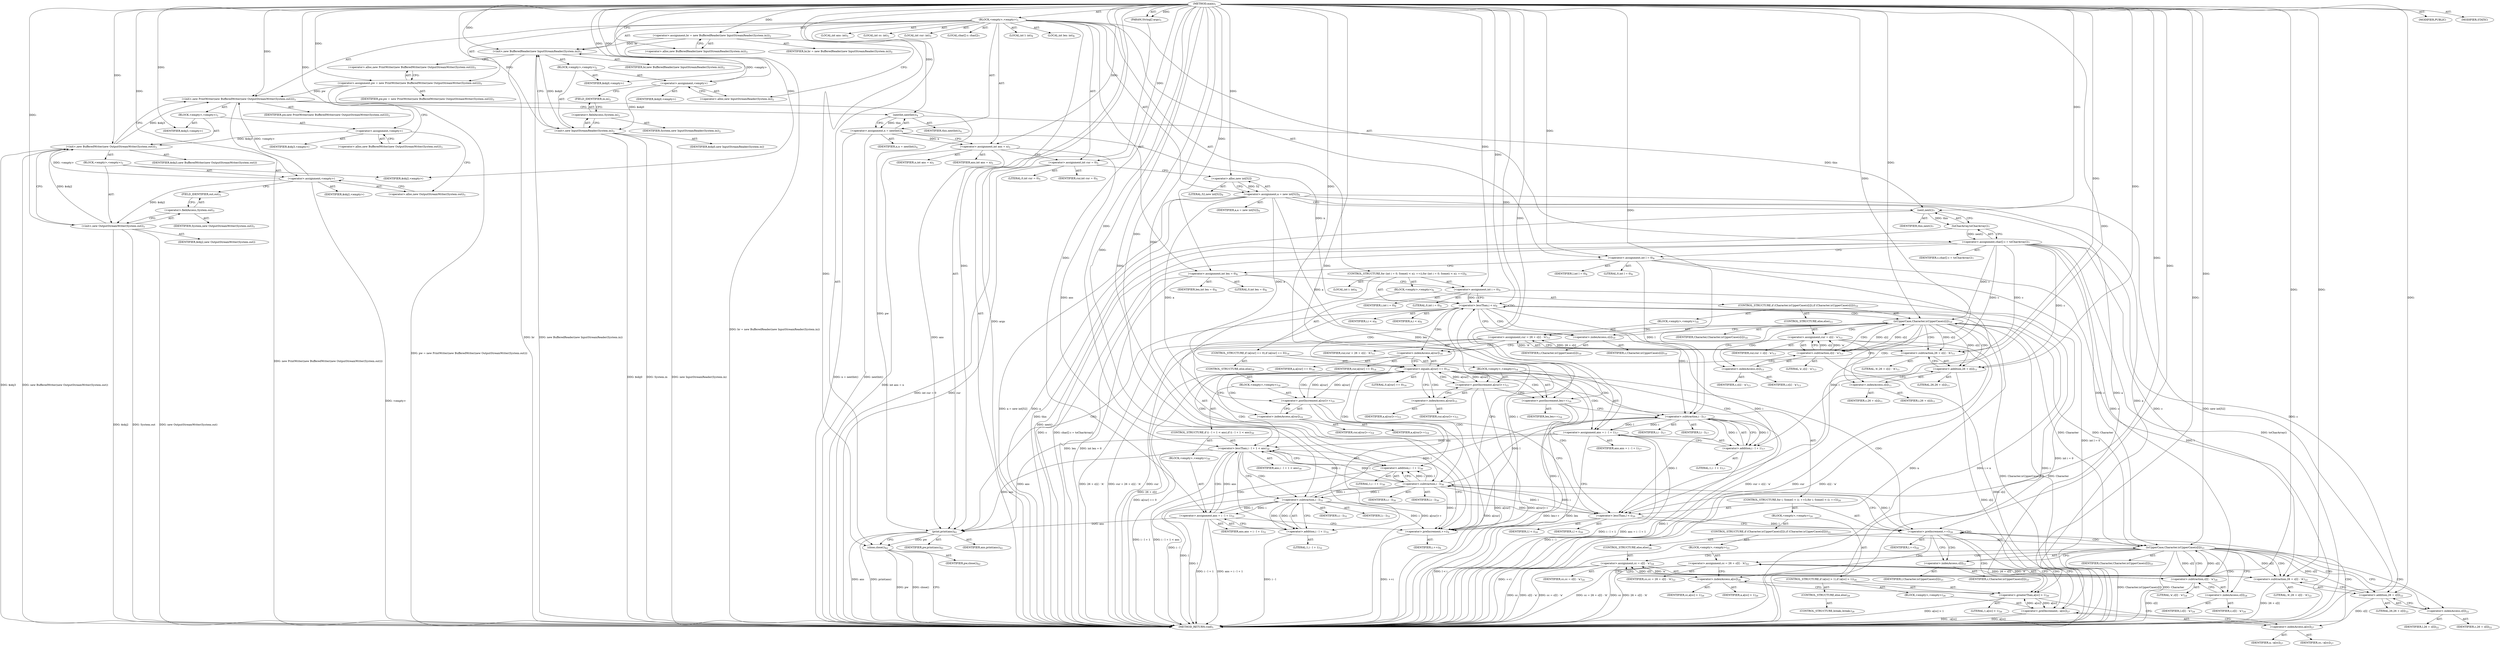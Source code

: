 digraph "main" {  
"17" [label = <(METHOD,main)<SUB>1</SUB>> ]
"18" [label = <(PARAM,String[] args)<SUB>1</SUB>> ]
"19" [label = <(BLOCK,&lt;empty&gt;,&lt;empty&gt;)<SUB>1</SUB>> ]
"20" [label = <(&lt;operator&gt;.assignment,br = new BufferedReader(new InputStreamReader(System.in)))<SUB>2</SUB>> ]
"21" [label = <(IDENTIFIER,br,br = new BufferedReader(new InputStreamReader(System.in)))<SUB>2</SUB>> ]
"22" [label = <(&lt;operator&gt;.alloc,new BufferedReader(new InputStreamReader(System.in)))<SUB>2</SUB>> ]
"23" [label = <(&lt;init&gt;,new BufferedReader(new InputStreamReader(System.in)))<SUB>2</SUB>> ]
"24" [label = <(IDENTIFIER,br,new BufferedReader(new InputStreamReader(System.in)))<SUB>2</SUB>> ]
"25" [label = <(BLOCK,&lt;empty&gt;,&lt;empty&gt;)<SUB>2</SUB>> ]
"26" [label = <(&lt;operator&gt;.assignment,&lt;empty&gt;)> ]
"27" [label = <(IDENTIFIER,$obj0,&lt;empty&gt;)> ]
"28" [label = <(&lt;operator&gt;.alloc,new InputStreamReader(System.in))<SUB>2</SUB>> ]
"29" [label = <(&lt;init&gt;,new InputStreamReader(System.in))<SUB>2</SUB>> ]
"30" [label = <(IDENTIFIER,$obj0,new InputStreamReader(System.in))> ]
"31" [label = <(&lt;operator&gt;.fieldAccess,System.in)<SUB>2</SUB>> ]
"32" [label = <(IDENTIFIER,System,new InputStreamReader(System.in))<SUB>2</SUB>> ]
"33" [label = <(FIELD_IDENTIFIER,in,in)<SUB>2</SUB>> ]
"34" [label = <(IDENTIFIER,$obj0,&lt;empty&gt;)> ]
"35" [label = <(&lt;operator&gt;.assignment,pw = new PrintWriter(new BufferedWriter(new OutputStreamWriter(System.out))))<SUB>3</SUB>> ]
"36" [label = <(IDENTIFIER,pw,pw = new PrintWriter(new BufferedWriter(new OutputStreamWriter(System.out))))<SUB>3</SUB>> ]
"37" [label = <(&lt;operator&gt;.alloc,new PrintWriter(new BufferedWriter(new OutputStreamWriter(System.out))))<SUB>3</SUB>> ]
"38" [label = <(&lt;init&gt;,new PrintWriter(new BufferedWriter(new OutputStreamWriter(System.out))))<SUB>3</SUB>> ]
"39" [label = <(IDENTIFIER,pw,new PrintWriter(new BufferedWriter(new OutputStreamWriter(System.out))))<SUB>3</SUB>> ]
"40" [label = <(BLOCK,&lt;empty&gt;,&lt;empty&gt;)<SUB>3</SUB>> ]
"41" [label = <(&lt;operator&gt;.assignment,&lt;empty&gt;)> ]
"42" [label = <(IDENTIFIER,$obj3,&lt;empty&gt;)> ]
"43" [label = <(&lt;operator&gt;.alloc,new BufferedWriter(new OutputStreamWriter(System.out)))<SUB>3</SUB>> ]
"44" [label = <(&lt;init&gt;,new BufferedWriter(new OutputStreamWriter(System.out)))<SUB>3</SUB>> ]
"45" [label = <(IDENTIFIER,$obj3,new BufferedWriter(new OutputStreamWriter(System.out)))> ]
"46" [label = <(BLOCK,&lt;empty&gt;,&lt;empty&gt;)<SUB>3</SUB>> ]
"47" [label = <(&lt;operator&gt;.assignment,&lt;empty&gt;)> ]
"48" [label = <(IDENTIFIER,$obj2,&lt;empty&gt;)> ]
"49" [label = <(&lt;operator&gt;.alloc,new OutputStreamWriter(System.out))<SUB>3</SUB>> ]
"50" [label = <(&lt;init&gt;,new OutputStreamWriter(System.out))<SUB>3</SUB>> ]
"51" [label = <(IDENTIFIER,$obj2,new OutputStreamWriter(System.out))> ]
"52" [label = <(&lt;operator&gt;.fieldAccess,System.out)<SUB>3</SUB>> ]
"53" [label = <(IDENTIFIER,System,new OutputStreamWriter(System.out))<SUB>3</SUB>> ]
"54" [label = <(FIELD_IDENTIFIER,out,out)<SUB>3</SUB>> ]
"55" [label = <(IDENTIFIER,$obj2,&lt;empty&gt;)> ]
"56" [label = <(IDENTIFIER,$obj3,&lt;empty&gt;)> ]
"57" [label = <(&lt;operator&gt;.assignment,n = nextInt())<SUB>4</SUB>> ]
"58" [label = <(IDENTIFIER,n,n = nextInt())<SUB>4</SUB>> ]
"59" [label = <(nextInt,nextInt())<SUB>4</SUB>> ]
"60" [label = <(IDENTIFIER,this,nextInt())<SUB>4</SUB>> ]
"61" [label = <(LOCAL,int ans: int)<SUB>5</SUB>> ]
"62" [label = <(LOCAL,int cc: int)<SUB>5</SUB>> ]
"63" [label = <(LOCAL,int cur: int)<SUB>5</SUB>> ]
"64" [label = <(&lt;operator&gt;.assignment,int ans = n)<SUB>5</SUB>> ]
"65" [label = <(IDENTIFIER,ans,int ans = n)<SUB>5</SUB>> ]
"66" [label = <(IDENTIFIER,n,int ans = n)<SUB>5</SUB>> ]
"67" [label = <(&lt;operator&gt;.assignment,int cur = 0)<SUB>5</SUB>> ]
"68" [label = <(IDENTIFIER,cur,int cur = 0)<SUB>5</SUB>> ]
"69" [label = <(LITERAL,0,int cur = 0)<SUB>5</SUB>> ]
"70" [label = <(&lt;operator&gt;.assignment,a = new int[52])<SUB>6</SUB>> ]
"71" [label = <(IDENTIFIER,a,a = new int[52])<SUB>6</SUB>> ]
"72" [label = <(&lt;operator&gt;.alloc,new int[52])> ]
"73" [label = <(LITERAL,52,new int[52])<SUB>6</SUB>> ]
"74" [label = <(LOCAL,char[] c: char[])<SUB>7</SUB>> ]
"75" [label = <(&lt;operator&gt;.assignment,char[] c = toCharArray())<SUB>7</SUB>> ]
"76" [label = <(IDENTIFIER,c,char[] c = toCharArray())<SUB>7</SUB>> ]
"77" [label = <(toCharArray,toCharArray())<SUB>7</SUB>> ]
"78" [label = <(next,next())<SUB>7</SUB>> ]
"79" [label = <(IDENTIFIER,this,next())<SUB>7</SUB>> ]
"80" [label = <(LOCAL,int l: int)<SUB>8</SUB>> ]
"81" [label = <(LOCAL,int len: int)<SUB>8</SUB>> ]
"82" [label = <(&lt;operator&gt;.assignment,int l = 0)<SUB>8</SUB>> ]
"83" [label = <(IDENTIFIER,l,int l = 0)<SUB>8</SUB>> ]
"84" [label = <(LITERAL,0,int l = 0)<SUB>8</SUB>> ]
"85" [label = <(&lt;operator&gt;.assignment,int len = 0)<SUB>8</SUB>> ]
"86" [label = <(IDENTIFIER,len,int len = 0)<SUB>8</SUB>> ]
"87" [label = <(LITERAL,0,int len = 0)<SUB>8</SUB>> ]
"88" [label = <(CONTROL_STRUCTURE,for (int i = 0; Some(i &lt; n); ++i),for (int i = 0; Some(i &lt; n); ++i))<SUB>9</SUB>> ]
"89" [label = <(LOCAL,int i: int)<SUB>9</SUB>> ]
"90" [label = <(&lt;operator&gt;.assignment,int i = 0)<SUB>9</SUB>> ]
"91" [label = <(IDENTIFIER,i,int i = 0)<SUB>9</SUB>> ]
"92" [label = <(LITERAL,0,int i = 0)<SUB>9</SUB>> ]
"93" [label = <(&lt;operator&gt;.lessThan,i &lt; n)<SUB>9</SUB>> ]
"94" [label = <(IDENTIFIER,i,i &lt; n)<SUB>9</SUB>> ]
"95" [label = <(IDENTIFIER,n,i &lt; n)<SUB>9</SUB>> ]
"96" [label = <(&lt;operator&gt;.preIncrement,++i)<SUB>9</SUB>> ]
"97" [label = <(IDENTIFIER,i,++i)<SUB>9</SUB>> ]
"98" [label = <(BLOCK,&lt;empty&gt;,&lt;empty&gt;)<SUB>9</SUB>> ]
"99" [label = <(CONTROL_STRUCTURE,if (Character.isUpperCase(c[i])),if (Character.isUpperCase(c[i])))<SUB>10</SUB>> ]
"100" [label = <(isUpperCase,Character.isUpperCase(c[i]))<SUB>10</SUB>> ]
"101" [label = <(IDENTIFIER,Character,Character.isUpperCase(c[i]))<SUB>10</SUB>> ]
"102" [label = <(&lt;operator&gt;.indexAccess,c[i])<SUB>10</SUB>> ]
"103" [label = <(IDENTIFIER,c,Character.isUpperCase(c[i]))<SUB>10</SUB>> ]
"104" [label = <(IDENTIFIER,i,Character.isUpperCase(c[i]))<SUB>10</SUB>> ]
"105" [label = <(BLOCK,&lt;empty&gt;,&lt;empty&gt;)<SUB>10</SUB>> ]
"106" [label = <(&lt;operator&gt;.assignment,cur = 26 + c[i] - 'A')<SUB>11</SUB>> ]
"107" [label = <(IDENTIFIER,cur,cur = 26 + c[i] - 'A')<SUB>11</SUB>> ]
"108" [label = <(&lt;operator&gt;.subtraction,26 + c[i] - 'A')<SUB>11</SUB>> ]
"109" [label = <(&lt;operator&gt;.addition,26 + c[i])<SUB>11</SUB>> ]
"110" [label = <(LITERAL,26,26 + c[i])<SUB>11</SUB>> ]
"111" [label = <(&lt;operator&gt;.indexAccess,c[i])<SUB>11</SUB>> ]
"112" [label = <(IDENTIFIER,c,26 + c[i])<SUB>11</SUB>> ]
"113" [label = <(IDENTIFIER,i,26 + c[i])<SUB>11</SUB>> ]
"114" [label = <(LITERAL,'A',26 + c[i] - 'A')<SUB>11</SUB>> ]
"115" [label = <(CONTROL_STRUCTURE,else,else)<SUB>13</SUB>> ]
"116" [label = <(&lt;operator&gt;.assignment,cur = c[i] - 'a')<SUB>13</SUB>> ]
"117" [label = <(IDENTIFIER,cur,cur = c[i] - 'a')<SUB>13</SUB>> ]
"118" [label = <(&lt;operator&gt;.subtraction,c[i] - 'a')<SUB>13</SUB>> ]
"119" [label = <(&lt;operator&gt;.indexAccess,c[i])<SUB>13</SUB>> ]
"120" [label = <(IDENTIFIER,c,c[i] - 'a')<SUB>13</SUB>> ]
"121" [label = <(IDENTIFIER,i,c[i] - 'a')<SUB>13</SUB>> ]
"122" [label = <(LITERAL,'a',c[i] - 'a')<SUB>13</SUB>> ]
"123" [label = <(CONTROL_STRUCTURE,if (a[cur] == 0),if (a[cur] == 0))<SUB>14</SUB>> ]
"124" [label = <(&lt;operator&gt;.equals,a[cur] == 0)<SUB>14</SUB>> ]
"125" [label = <(&lt;operator&gt;.indexAccess,a[cur])<SUB>14</SUB>> ]
"126" [label = <(IDENTIFIER,a,a[cur] == 0)<SUB>14</SUB>> ]
"127" [label = <(IDENTIFIER,cur,a[cur] == 0)<SUB>14</SUB>> ]
"128" [label = <(LITERAL,0,a[cur] == 0)<SUB>14</SUB>> ]
"129" [label = <(BLOCK,&lt;empty&gt;,&lt;empty&gt;)<SUB>14</SUB>> ]
"130" [label = <(&lt;operator&gt;.postIncrement,a[cur]++)<SUB>15</SUB>> ]
"131" [label = <(&lt;operator&gt;.indexAccess,a[cur])<SUB>15</SUB>> ]
"132" [label = <(IDENTIFIER,a,a[cur]++)<SUB>15</SUB>> ]
"133" [label = <(IDENTIFIER,cur,a[cur]++)<SUB>15</SUB>> ]
"134" [label = <(&lt;operator&gt;.postIncrement,len++)<SUB>16</SUB>> ]
"135" [label = <(IDENTIFIER,len,len++)<SUB>16</SUB>> ]
"136" [label = <(&lt;operator&gt;.assignment,ans = i - l + 1)<SUB>17</SUB>> ]
"137" [label = <(IDENTIFIER,ans,ans = i - l + 1)<SUB>17</SUB>> ]
"138" [label = <(&lt;operator&gt;.addition,i - l + 1)<SUB>17</SUB>> ]
"139" [label = <(&lt;operator&gt;.subtraction,i - l)<SUB>17</SUB>> ]
"140" [label = <(IDENTIFIER,i,i - l)<SUB>17</SUB>> ]
"141" [label = <(IDENTIFIER,l,i - l)<SUB>17</SUB>> ]
"142" [label = <(LITERAL,1,i - l + 1)<SUB>17</SUB>> ]
"143" [label = <(CONTROL_STRUCTURE,else,else)<SUB>18</SUB>> ]
"144" [label = <(BLOCK,&lt;empty&gt;,&lt;empty&gt;)<SUB>18</SUB>> ]
"145" [label = <(&lt;operator&gt;.postIncrement,a[cur]++)<SUB>19</SUB>> ]
"146" [label = <(&lt;operator&gt;.indexAccess,a[cur])<SUB>19</SUB>> ]
"147" [label = <(IDENTIFIER,a,a[cur]++)<SUB>19</SUB>> ]
"148" [label = <(IDENTIFIER,cur,a[cur]++)<SUB>19</SUB>> ]
"149" [label = <(CONTROL_STRUCTURE,for (; Some(l &lt; i); ++l),for (; Some(l &lt; i); ++l))<SUB>20</SUB>> ]
"150" [label = <(&lt;operator&gt;.lessThan,l &lt; i)<SUB>20</SUB>> ]
"151" [label = <(IDENTIFIER,l,l &lt; i)<SUB>20</SUB>> ]
"152" [label = <(IDENTIFIER,i,l &lt; i)<SUB>20</SUB>> ]
"153" [label = <(&lt;operator&gt;.preIncrement,++l)<SUB>20</SUB>> ]
"154" [label = <(IDENTIFIER,l,++l)<SUB>20</SUB>> ]
"155" [label = <(BLOCK,&lt;empty&gt;,&lt;empty&gt;)<SUB>20</SUB>> ]
"156" [label = <(CONTROL_STRUCTURE,if (Character.isUpperCase(c[l])),if (Character.isUpperCase(c[l])))<SUB>21</SUB>> ]
"157" [label = <(isUpperCase,Character.isUpperCase(c[l]))<SUB>21</SUB>> ]
"158" [label = <(IDENTIFIER,Character,Character.isUpperCase(c[l]))<SUB>21</SUB>> ]
"159" [label = <(&lt;operator&gt;.indexAccess,c[l])<SUB>21</SUB>> ]
"160" [label = <(IDENTIFIER,c,Character.isUpperCase(c[l]))<SUB>21</SUB>> ]
"161" [label = <(IDENTIFIER,l,Character.isUpperCase(c[l]))<SUB>21</SUB>> ]
"162" [label = <(BLOCK,&lt;empty&gt;,&lt;empty&gt;)<SUB>21</SUB>> ]
"163" [label = <(&lt;operator&gt;.assignment,cc = 26 + c[l] - 'A')<SUB>22</SUB>> ]
"164" [label = <(IDENTIFIER,cc,cc = 26 + c[l] - 'A')<SUB>22</SUB>> ]
"165" [label = <(&lt;operator&gt;.subtraction,26 + c[l] - 'A')<SUB>22</SUB>> ]
"166" [label = <(&lt;operator&gt;.addition,26 + c[l])<SUB>22</SUB>> ]
"167" [label = <(LITERAL,26,26 + c[l])<SUB>22</SUB>> ]
"168" [label = <(&lt;operator&gt;.indexAccess,c[l])<SUB>22</SUB>> ]
"169" [label = <(IDENTIFIER,c,26 + c[l])<SUB>22</SUB>> ]
"170" [label = <(IDENTIFIER,l,26 + c[l])<SUB>22</SUB>> ]
"171" [label = <(LITERAL,'A',26 + c[l] - 'A')<SUB>22</SUB>> ]
"172" [label = <(CONTROL_STRUCTURE,else,else)<SUB>24</SUB>> ]
"173" [label = <(&lt;operator&gt;.assignment,cc = c[l] - 'a')<SUB>24</SUB>> ]
"174" [label = <(IDENTIFIER,cc,cc = c[l] - 'a')<SUB>24</SUB>> ]
"175" [label = <(&lt;operator&gt;.subtraction,c[l] - 'a')<SUB>24</SUB>> ]
"176" [label = <(&lt;operator&gt;.indexAccess,c[l])<SUB>24</SUB>> ]
"177" [label = <(IDENTIFIER,c,c[l] - 'a')<SUB>24</SUB>> ]
"178" [label = <(IDENTIFIER,l,c[l] - 'a')<SUB>24</SUB>> ]
"179" [label = <(LITERAL,'a',c[l] - 'a')<SUB>24</SUB>> ]
"180" [label = <(CONTROL_STRUCTURE,if (a[cc] &gt; 1),if (a[cc] &gt; 1))<SUB>26</SUB>> ]
"181" [label = <(&lt;operator&gt;.greaterThan,a[cc] &gt; 1)<SUB>26</SUB>> ]
"182" [label = <(&lt;operator&gt;.indexAccess,a[cc])<SUB>26</SUB>> ]
"183" [label = <(IDENTIFIER,a,a[cc] &gt; 1)<SUB>26</SUB>> ]
"184" [label = <(IDENTIFIER,cc,a[cc] &gt; 1)<SUB>26</SUB>> ]
"185" [label = <(LITERAL,1,a[cc] &gt; 1)<SUB>26</SUB>> ]
"186" [label = <(BLOCK,&lt;empty&gt;,&lt;empty&gt;)<SUB>26</SUB>> ]
"187" [label = <(&lt;operator&gt;.preDecrement,--a[cc])<SUB>27</SUB>> ]
"188" [label = <(&lt;operator&gt;.indexAccess,a[cc])<SUB>27</SUB>> ]
"189" [label = <(IDENTIFIER,a,--a[cc])<SUB>27</SUB>> ]
"190" [label = <(IDENTIFIER,cc,--a[cc])<SUB>27</SUB>> ]
"191" [label = <(CONTROL_STRUCTURE,else,else)<SUB>28</SUB>> ]
"192" [label = <(CONTROL_STRUCTURE,break;,break;)<SUB>28</SUB>> ]
"193" [label = <(CONTROL_STRUCTURE,if (i - l + 1 &lt; ans),if (i - l + 1 &lt; ans))<SUB>30</SUB>> ]
"194" [label = <(&lt;operator&gt;.lessThan,i - l + 1 &lt; ans)<SUB>30</SUB>> ]
"195" [label = <(&lt;operator&gt;.addition,i - l + 1)<SUB>30</SUB>> ]
"196" [label = <(&lt;operator&gt;.subtraction,i - l)<SUB>30</SUB>> ]
"197" [label = <(IDENTIFIER,i,i - l)<SUB>30</SUB>> ]
"198" [label = <(IDENTIFIER,l,i - l)<SUB>30</SUB>> ]
"199" [label = <(LITERAL,1,i - l + 1)<SUB>30</SUB>> ]
"200" [label = <(IDENTIFIER,ans,i - l + 1 &lt; ans)<SUB>30</SUB>> ]
"201" [label = <(BLOCK,&lt;empty&gt;,&lt;empty&gt;)<SUB>30</SUB>> ]
"202" [label = <(&lt;operator&gt;.assignment,ans = i - l + 1)<SUB>31</SUB>> ]
"203" [label = <(IDENTIFIER,ans,ans = i - l + 1)<SUB>31</SUB>> ]
"204" [label = <(&lt;operator&gt;.addition,i - l + 1)<SUB>31</SUB>> ]
"205" [label = <(&lt;operator&gt;.subtraction,i - l)<SUB>31</SUB>> ]
"206" [label = <(IDENTIFIER,i,i - l)<SUB>31</SUB>> ]
"207" [label = <(IDENTIFIER,l,i - l)<SUB>31</SUB>> ]
"208" [label = <(LITERAL,1,i - l + 1)<SUB>31</SUB>> ]
"209" [label = <(print,print(ans))<SUB>61</SUB>> ]
"210" [label = <(IDENTIFIER,pw,print(ans))<SUB>61</SUB>> ]
"211" [label = <(IDENTIFIER,ans,print(ans))<SUB>61</SUB>> ]
"212" [label = <(close,close())<SUB>62</SUB>> ]
"213" [label = <(IDENTIFIER,pw,close())<SUB>62</SUB>> ]
"214" [label = <(MODIFIER,PUBLIC)> ]
"215" [label = <(MODIFIER,STATIC)> ]
"216" [label = <(METHOD_RETURN,void)<SUB>1</SUB>> ]
  "17" -> "18"  [ label = "AST: "] 
  "17" -> "19"  [ label = "AST: "] 
  "17" -> "214"  [ label = "AST: "] 
  "17" -> "215"  [ label = "AST: "] 
  "17" -> "216"  [ label = "AST: "] 
  "19" -> "20"  [ label = "AST: "] 
  "19" -> "23"  [ label = "AST: "] 
  "19" -> "35"  [ label = "AST: "] 
  "19" -> "38"  [ label = "AST: "] 
  "19" -> "57"  [ label = "AST: "] 
  "19" -> "61"  [ label = "AST: "] 
  "19" -> "62"  [ label = "AST: "] 
  "19" -> "63"  [ label = "AST: "] 
  "19" -> "64"  [ label = "AST: "] 
  "19" -> "67"  [ label = "AST: "] 
  "19" -> "70"  [ label = "AST: "] 
  "19" -> "74"  [ label = "AST: "] 
  "19" -> "75"  [ label = "AST: "] 
  "19" -> "80"  [ label = "AST: "] 
  "19" -> "81"  [ label = "AST: "] 
  "19" -> "82"  [ label = "AST: "] 
  "19" -> "85"  [ label = "AST: "] 
  "19" -> "88"  [ label = "AST: "] 
  "19" -> "209"  [ label = "AST: "] 
  "19" -> "212"  [ label = "AST: "] 
  "20" -> "21"  [ label = "AST: "] 
  "20" -> "22"  [ label = "AST: "] 
  "23" -> "24"  [ label = "AST: "] 
  "23" -> "25"  [ label = "AST: "] 
  "25" -> "26"  [ label = "AST: "] 
  "25" -> "29"  [ label = "AST: "] 
  "25" -> "34"  [ label = "AST: "] 
  "26" -> "27"  [ label = "AST: "] 
  "26" -> "28"  [ label = "AST: "] 
  "29" -> "30"  [ label = "AST: "] 
  "29" -> "31"  [ label = "AST: "] 
  "31" -> "32"  [ label = "AST: "] 
  "31" -> "33"  [ label = "AST: "] 
  "35" -> "36"  [ label = "AST: "] 
  "35" -> "37"  [ label = "AST: "] 
  "38" -> "39"  [ label = "AST: "] 
  "38" -> "40"  [ label = "AST: "] 
  "40" -> "41"  [ label = "AST: "] 
  "40" -> "44"  [ label = "AST: "] 
  "40" -> "56"  [ label = "AST: "] 
  "41" -> "42"  [ label = "AST: "] 
  "41" -> "43"  [ label = "AST: "] 
  "44" -> "45"  [ label = "AST: "] 
  "44" -> "46"  [ label = "AST: "] 
  "46" -> "47"  [ label = "AST: "] 
  "46" -> "50"  [ label = "AST: "] 
  "46" -> "55"  [ label = "AST: "] 
  "47" -> "48"  [ label = "AST: "] 
  "47" -> "49"  [ label = "AST: "] 
  "50" -> "51"  [ label = "AST: "] 
  "50" -> "52"  [ label = "AST: "] 
  "52" -> "53"  [ label = "AST: "] 
  "52" -> "54"  [ label = "AST: "] 
  "57" -> "58"  [ label = "AST: "] 
  "57" -> "59"  [ label = "AST: "] 
  "59" -> "60"  [ label = "AST: "] 
  "64" -> "65"  [ label = "AST: "] 
  "64" -> "66"  [ label = "AST: "] 
  "67" -> "68"  [ label = "AST: "] 
  "67" -> "69"  [ label = "AST: "] 
  "70" -> "71"  [ label = "AST: "] 
  "70" -> "72"  [ label = "AST: "] 
  "72" -> "73"  [ label = "AST: "] 
  "75" -> "76"  [ label = "AST: "] 
  "75" -> "77"  [ label = "AST: "] 
  "77" -> "78"  [ label = "AST: "] 
  "78" -> "79"  [ label = "AST: "] 
  "82" -> "83"  [ label = "AST: "] 
  "82" -> "84"  [ label = "AST: "] 
  "85" -> "86"  [ label = "AST: "] 
  "85" -> "87"  [ label = "AST: "] 
  "88" -> "89"  [ label = "AST: "] 
  "88" -> "90"  [ label = "AST: "] 
  "88" -> "93"  [ label = "AST: "] 
  "88" -> "96"  [ label = "AST: "] 
  "88" -> "98"  [ label = "AST: "] 
  "90" -> "91"  [ label = "AST: "] 
  "90" -> "92"  [ label = "AST: "] 
  "93" -> "94"  [ label = "AST: "] 
  "93" -> "95"  [ label = "AST: "] 
  "96" -> "97"  [ label = "AST: "] 
  "98" -> "99"  [ label = "AST: "] 
  "98" -> "123"  [ label = "AST: "] 
  "99" -> "100"  [ label = "AST: "] 
  "99" -> "105"  [ label = "AST: "] 
  "99" -> "115"  [ label = "AST: "] 
  "100" -> "101"  [ label = "AST: "] 
  "100" -> "102"  [ label = "AST: "] 
  "102" -> "103"  [ label = "AST: "] 
  "102" -> "104"  [ label = "AST: "] 
  "105" -> "106"  [ label = "AST: "] 
  "106" -> "107"  [ label = "AST: "] 
  "106" -> "108"  [ label = "AST: "] 
  "108" -> "109"  [ label = "AST: "] 
  "108" -> "114"  [ label = "AST: "] 
  "109" -> "110"  [ label = "AST: "] 
  "109" -> "111"  [ label = "AST: "] 
  "111" -> "112"  [ label = "AST: "] 
  "111" -> "113"  [ label = "AST: "] 
  "115" -> "116"  [ label = "AST: "] 
  "116" -> "117"  [ label = "AST: "] 
  "116" -> "118"  [ label = "AST: "] 
  "118" -> "119"  [ label = "AST: "] 
  "118" -> "122"  [ label = "AST: "] 
  "119" -> "120"  [ label = "AST: "] 
  "119" -> "121"  [ label = "AST: "] 
  "123" -> "124"  [ label = "AST: "] 
  "123" -> "129"  [ label = "AST: "] 
  "123" -> "143"  [ label = "AST: "] 
  "124" -> "125"  [ label = "AST: "] 
  "124" -> "128"  [ label = "AST: "] 
  "125" -> "126"  [ label = "AST: "] 
  "125" -> "127"  [ label = "AST: "] 
  "129" -> "130"  [ label = "AST: "] 
  "129" -> "134"  [ label = "AST: "] 
  "129" -> "136"  [ label = "AST: "] 
  "130" -> "131"  [ label = "AST: "] 
  "131" -> "132"  [ label = "AST: "] 
  "131" -> "133"  [ label = "AST: "] 
  "134" -> "135"  [ label = "AST: "] 
  "136" -> "137"  [ label = "AST: "] 
  "136" -> "138"  [ label = "AST: "] 
  "138" -> "139"  [ label = "AST: "] 
  "138" -> "142"  [ label = "AST: "] 
  "139" -> "140"  [ label = "AST: "] 
  "139" -> "141"  [ label = "AST: "] 
  "143" -> "144"  [ label = "AST: "] 
  "144" -> "145"  [ label = "AST: "] 
  "144" -> "149"  [ label = "AST: "] 
  "144" -> "193"  [ label = "AST: "] 
  "145" -> "146"  [ label = "AST: "] 
  "146" -> "147"  [ label = "AST: "] 
  "146" -> "148"  [ label = "AST: "] 
  "149" -> "150"  [ label = "AST: "] 
  "149" -> "153"  [ label = "AST: "] 
  "149" -> "155"  [ label = "AST: "] 
  "150" -> "151"  [ label = "AST: "] 
  "150" -> "152"  [ label = "AST: "] 
  "153" -> "154"  [ label = "AST: "] 
  "155" -> "156"  [ label = "AST: "] 
  "155" -> "180"  [ label = "AST: "] 
  "156" -> "157"  [ label = "AST: "] 
  "156" -> "162"  [ label = "AST: "] 
  "156" -> "172"  [ label = "AST: "] 
  "157" -> "158"  [ label = "AST: "] 
  "157" -> "159"  [ label = "AST: "] 
  "159" -> "160"  [ label = "AST: "] 
  "159" -> "161"  [ label = "AST: "] 
  "162" -> "163"  [ label = "AST: "] 
  "163" -> "164"  [ label = "AST: "] 
  "163" -> "165"  [ label = "AST: "] 
  "165" -> "166"  [ label = "AST: "] 
  "165" -> "171"  [ label = "AST: "] 
  "166" -> "167"  [ label = "AST: "] 
  "166" -> "168"  [ label = "AST: "] 
  "168" -> "169"  [ label = "AST: "] 
  "168" -> "170"  [ label = "AST: "] 
  "172" -> "173"  [ label = "AST: "] 
  "173" -> "174"  [ label = "AST: "] 
  "173" -> "175"  [ label = "AST: "] 
  "175" -> "176"  [ label = "AST: "] 
  "175" -> "179"  [ label = "AST: "] 
  "176" -> "177"  [ label = "AST: "] 
  "176" -> "178"  [ label = "AST: "] 
  "180" -> "181"  [ label = "AST: "] 
  "180" -> "186"  [ label = "AST: "] 
  "180" -> "191"  [ label = "AST: "] 
  "181" -> "182"  [ label = "AST: "] 
  "181" -> "185"  [ label = "AST: "] 
  "182" -> "183"  [ label = "AST: "] 
  "182" -> "184"  [ label = "AST: "] 
  "186" -> "187"  [ label = "AST: "] 
  "187" -> "188"  [ label = "AST: "] 
  "188" -> "189"  [ label = "AST: "] 
  "188" -> "190"  [ label = "AST: "] 
  "191" -> "192"  [ label = "AST: "] 
  "193" -> "194"  [ label = "AST: "] 
  "193" -> "201"  [ label = "AST: "] 
  "194" -> "195"  [ label = "AST: "] 
  "194" -> "200"  [ label = "AST: "] 
  "195" -> "196"  [ label = "AST: "] 
  "195" -> "199"  [ label = "AST: "] 
  "196" -> "197"  [ label = "AST: "] 
  "196" -> "198"  [ label = "AST: "] 
  "201" -> "202"  [ label = "AST: "] 
  "202" -> "203"  [ label = "AST: "] 
  "202" -> "204"  [ label = "AST: "] 
  "204" -> "205"  [ label = "AST: "] 
  "204" -> "208"  [ label = "AST: "] 
  "205" -> "206"  [ label = "AST: "] 
  "205" -> "207"  [ label = "AST: "] 
  "209" -> "210"  [ label = "AST: "] 
  "209" -> "211"  [ label = "AST: "] 
  "212" -> "213"  [ label = "AST: "] 
  "20" -> "28"  [ label = "CFG: "] 
  "23" -> "37"  [ label = "CFG: "] 
  "35" -> "43"  [ label = "CFG: "] 
  "38" -> "59"  [ label = "CFG: "] 
  "57" -> "64"  [ label = "CFG: "] 
  "64" -> "67"  [ label = "CFG: "] 
  "67" -> "72"  [ label = "CFG: "] 
  "70" -> "78"  [ label = "CFG: "] 
  "75" -> "82"  [ label = "CFG: "] 
  "82" -> "85"  [ label = "CFG: "] 
  "85" -> "90"  [ label = "CFG: "] 
  "209" -> "212"  [ label = "CFG: "] 
  "212" -> "216"  [ label = "CFG: "] 
  "22" -> "20"  [ label = "CFG: "] 
  "37" -> "35"  [ label = "CFG: "] 
  "59" -> "57"  [ label = "CFG: "] 
  "72" -> "70"  [ label = "CFG: "] 
  "77" -> "75"  [ label = "CFG: "] 
  "90" -> "93"  [ label = "CFG: "] 
  "93" -> "102"  [ label = "CFG: "] 
  "93" -> "209"  [ label = "CFG: "] 
  "96" -> "93"  [ label = "CFG: "] 
  "26" -> "33"  [ label = "CFG: "] 
  "29" -> "23"  [ label = "CFG: "] 
  "41" -> "49"  [ label = "CFG: "] 
  "44" -> "38"  [ label = "CFG: "] 
  "78" -> "77"  [ label = "CFG: "] 
  "28" -> "26"  [ label = "CFG: "] 
  "31" -> "29"  [ label = "CFG: "] 
  "43" -> "41"  [ label = "CFG: "] 
  "100" -> "111"  [ label = "CFG: "] 
  "100" -> "119"  [ label = "CFG: "] 
  "124" -> "131"  [ label = "CFG: "] 
  "124" -> "146"  [ label = "CFG: "] 
  "33" -> "31"  [ label = "CFG: "] 
  "47" -> "54"  [ label = "CFG: "] 
  "50" -> "44"  [ label = "CFG: "] 
  "102" -> "100"  [ label = "CFG: "] 
  "106" -> "125"  [ label = "CFG: "] 
  "116" -> "125"  [ label = "CFG: "] 
  "125" -> "124"  [ label = "CFG: "] 
  "130" -> "134"  [ label = "CFG: "] 
  "134" -> "139"  [ label = "CFG: "] 
  "136" -> "96"  [ label = "CFG: "] 
  "49" -> "47"  [ label = "CFG: "] 
  "52" -> "50"  [ label = "CFG: "] 
  "108" -> "106"  [ label = "CFG: "] 
  "118" -> "116"  [ label = "CFG: "] 
  "131" -> "130"  [ label = "CFG: "] 
  "138" -> "136"  [ label = "CFG: "] 
  "145" -> "150"  [ label = "CFG: "] 
  "54" -> "52"  [ label = "CFG: "] 
  "109" -> "108"  [ label = "CFG: "] 
  "119" -> "118"  [ label = "CFG: "] 
  "139" -> "138"  [ label = "CFG: "] 
  "146" -> "145"  [ label = "CFG: "] 
  "150" -> "153"  [ label = "CFG: "] 
  "153" -> "159"  [ label = "CFG: "] 
  "153" -> "196"  [ label = "CFG: "] 
  "194" -> "205"  [ label = "CFG: "] 
  "194" -> "96"  [ label = "CFG: "] 
  "111" -> "109"  [ label = "CFG: "] 
  "195" -> "194"  [ label = "CFG: "] 
  "202" -> "96"  [ label = "CFG: "] 
  "157" -> "168"  [ label = "CFG: "] 
  "157" -> "176"  [ label = "CFG: "] 
  "181" -> "188"  [ label = "CFG: "] 
  "196" -> "195"  [ label = "CFG: "] 
  "204" -> "202"  [ label = "CFG: "] 
  "159" -> "157"  [ label = "CFG: "] 
  "163" -> "182"  [ label = "CFG: "] 
  "173" -> "182"  [ label = "CFG: "] 
  "182" -> "181"  [ label = "CFG: "] 
  "187" -> "153"  [ label = "CFG: "] 
  "205" -> "204"  [ label = "CFG: "] 
  "165" -> "163"  [ label = "CFG: "] 
  "175" -> "173"  [ label = "CFG: "] 
  "188" -> "187"  [ label = "CFG: "] 
  "166" -> "165"  [ label = "CFG: "] 
  "176" -> "175"  [ label = "CFG: "] 
  "168" -> "166"  [ label = "CFG: "] 
  "17" -> "22"  [ label = "CFG: "] 
  "18" -> "216"  [ label = "DDG: args"] 
  "20" -> "216"  [ label = "DDG: br = new BufferedReader(new InputStreamReader(System.in))"] 
  "23" -> "216"  [ label = "DDG: br"] 
  "29" -> "216"  [ label = "DDG: $obj0"] 
  "29" -> "216"  [ label = "DDG: System.in"] 
  "29" -> "216"  [ label = "DDG: new InputStreamReader(System.in)"] 
  "23" -> "216"  [ label = "DDG: new BufferedReader(new InputStreamReader(System.in))"] 
  "35" -> "216"  [ label = "DDG: pw = new PrintWriter(new BufferedWriter(new OutputStreamWriter(System.out)))"] 
  "44" -> "216"  [ label = "DDG: $obj3"] 
  "47" -> "216"  [ label = "DDG: &lt;empty&gt;"] 
  "50" -> "216"  [ label = "DDG: $obj2"] 
  "50" -> "216"  [ label = "DDG: System.out"] 
  "50" -> "216"  [ label = "DDG: new OutputStreamWriter(System.out)"] 
  "44" -> "216"  [ label = "DDG: new BufferedWriter(new OutputStreamWriter(System.out))"] 
  "38" -> "216"  [ label = "DDG: new PrintWriter(new BufferedWriter(new OutputStreamWriter(System.out)))"] 
  "57" -> "216"  [ label = "DDG: nextInt()"] 
  "57" -> "216"  [ label = "DDG: n = nextInt()"] 
  "64" -> "216"  [ label = "DDG: int ans = n"] 
  "67" -> "216"  [ label = "DDG: cur"] 
  "67" -> "216"  [ label = "DDG: int cur = 0"] 
  "70" -> "216"  [ label = "DDG: a"] 
  "70" -> "216"  [ label = "DDG: new int[52]"] 
  "70" -> "216"  [ label = "DDG: a = new int[52]"] 
  "75" -> "216"  [ label = "DDG: c"] 
  "78" -> "216"  [ label = "DDG: this"] 
  "77" -> "216"  [ label = "DDG: next()"] 
  "75" -> "216"  [ label = "DDG: toCharArray()"] 
  "75" -> "216"  [ label = "DDG: char[] c = toCharArray()"] 
  "82" -> "216"  [ label = "DDG: l"] 
  "82" -> "216"  [ label = "DDG: int l = 0"] 
  "85" -> "216"  [ label = "DDG: len"] 
  "85" -> "216"  [ label = "DDG: int len = 0"] 
  "90" -> "216"  [ label = "DDG: int i = 0"] 
  "93" -> "216"  [ label = "DDG: i"] 
  "93" -> "216"  [ label = "DDG: n"] 
  "93" -> "216"  [ label = "DDG: i &lt; n"] 
  "209" -> "216"  [ label = "DDG: ans"] 
  "209" -> "216"  [ label = "DDG: print(ans)"] 
  "212" -> "216"  [ label = "DDG: pw"] 
  "212" -> "216"  [ label = "DDG: close()"] 
  "100" -> "216"  [ label = "DDG: Character"] 
  "100" -> "216"  [ label = "DDG: Character.isUpperCase(c[i])"] 
  "116" -> "216"  [ label = "DDG: cur"] 
  "118" -> "216"  [ label = "DDG: c[i]"] 
  "116" -> "216"  [ label = "DDG: c[i] - 'a'"] 
  "116" -> "216"  [ label = "DDG: cur = c[i] - 'a'"] 
  "106" -> "216"  [ label = "DDG: cur"] 
  "109" -> "216"  [ label = "DDG: c[i]"] 
  "108" -> "216"  [ label = "DDG: 26 + c[i]"] 
  "106" -> "216"  [ label = "DDG: 26 + c[i] - 'A'"] 
  "106" -> "216"  [ label = "DDG: cur = 26 + c[i] - 'A'"] 
  "124" -> "216"  [ label = "DDG: a[cur] == 0"] 
  "145" -> "216"  [ label = "DDG: a[cur]"] 
  "145" -> "216"  [ label = "DDG: a[cur]++"] 
  "150" -> "216"  [ label = "DDG: l &lt; i"] 
  "153" -> "216"  [ label = "DDG: ++l"] 
  "196" -> "216"  [ label = "DDG: l"] 
  "195" -> "216"  [ label = "DDG: i - l"] 
  "194" -> "216"  [ label = "DDG: i - l + 1"] 
  "194" -> "216"  [ label = "DDG: i - l + 1 &lt; ans"] 
  "205" -> "216"  [ label = "DDG: l"] 
  "204" -> "216"  [ label = "DDG: i - l"] 
  "202" -> "216"  [ label = "DDG: i - l + 1"] 
  "202" -> "216"  [ label = "DDG: ans = i - l + 1"] 
  "157" -> "216"  [ label = "DDG: Character"] 
  "157" -> "216"  [ label = "DDG: Character.isUpperCase(c[l])"] 
  "173" -> "216"  [ label = "DDG: cc"] 
  "175" -> "216"  [ label = "DDG: c[l]"] 
  "173" -> "216"  [ label = "DDG: c[l] - 'a'"] 
  "173" -> "216"  [ label = "DDG: cc = c[l] - 'a'"] 
  "163" -> "216"  [ label = "DDG: cc"] 
  "166" -> "216"  [ label = "DDG: c[l]"] 
  "165" -> "216"  [ label = "DDG: 26 + c[l]"] 
  "163" -> "216"  [ label = "DDG: 26 + c[l] - 'A'"] 
  "163" -> "216"  [ label = "DDG: cc = 26 + c[l] - 'A'"] 
  "181" -> "216"  [ label = "DDG: a[cc] &gt; 1"] 
  "187" -> "216"  [ label = "DDG: a[cc]"] 
  "187" -> "216"  [ label = "DDG: --a[cc]"] 
  "130" -> "216"  [ label = "DDG: a[cur]"] 
  "130" -> "216"  [ label = "DDG: a[cur]++"] 
  "134" -> "216"  [ label = "DDG: len"] 
  "134" -> "216"  [ label = "DDG: len++"] 
  "139" -> "216"  [ label = "DDG: l"] 
  "138" -> "216"  [ label = "DDG: i - l"] 
  "136" -> "216"  [ label = "DDG: i - l + 1"] 
  "136" -> "216"  [ label = "DDG: ans = i - l + 1"] 
  "96" -> "216"  [ label = "DDG: ++i"] 
  "17" -> "18"  [ label = "DDG: "] 
  "17" -> "20"  [ label = "DDG: "] 
  "17" -> "35"  [ label = "DDG: "] 
  "59" -> "57"  [ label = "DDG: this"] 
  "57" -> "64"  [ label = "DDG: n"] 
  "17" -> "64"  [ label = "DDG: "] 
  "17" -> "67"  [ label = "DDG: "] 
  "72" -> "70"  [ label = "DDG: 52"] 
  "77" -> "75"  [ label = "DDG: next()"] 
  "17" -> "82"  [ label = "DDG: "] 
  "17" -> "85"  [ label = "DDG: "] 
  "20" -> "23"  [ label = "DDG: br"] 
  "17" -> "23"  [ label = "DDG: "] 
  "26" -> "23"  [ label = "DDG: &lt;empty&gt;"] 
  "29" -> "23"  [ label = "DDG: $obj0"] 
  "35" -> "38"  [ label = "DDG: pw"] 
  "17" -> "38"  [ label = "DDG: "] 
  "47" -> "38"  [ label = "DDG: &lt;empty&gt;"] 
  "44" -> "38"  [ label = "DDG: $obj3"] 
  "17" -> "90"  [ label = "DDG: "] 
  "38" -> "209"  [ label = "DDG: pw"] 
  "17" -> "209"  [ label = "DDG: "] 
  "64" -> "209"  [ label = "DDG: ans"] 
  "194" -> "209"  [ label = "DDG: ans"] 
  "202" -> "209"  [ label = "DDG: ans"] 
  "136" -> "209"  [ label = "DDG: ans"] 
  "209" -> "212"  [ label = "DDG: pw"] 
  "17" -> "212"  [ label = "DDG: "] 
  "17" -> "26"  [ label = "DDG: "] 
  "17" -> "34"  [ label = "DDG: "] 
  "17" -> "41"  [ label = "DDG: "] 
  "17" -> "56"  [ label = "DDG: "] 
  "17" -> "59"  [ label = "DDG: "] 
  "17" -> "72"  [ label = "DDG: "] 
  "78" -> "77"  [ label = "DDG: this"] 
  "90" -> "93"  [ label = "DDG: i"] 
  "96" -> "93"  [ label = "DDG: i"] 
  "17" -> "93"  [ label = "DDG: "] 
  "57" -> "93"  [ label = "DDG: n"] 
  "196" -> "96"  [ label = "DDG: i"] 
  "205" -> "96"  [ label = "DDG: i"] 
  "139" -> "96"  [ label = "DDG: i"] 
  "17" -> "96"  [ label = "DDG: "] 
  "26" -> "29"  [ label = "DDG: $obj0"] 
  "17" -> "29"  [ label = "DDG: "] 
  "41" -> "44"  [ label = "DDG: $obj3"] 
  "17" -> "44"  [ label = "DDG: "] 
  "47" -> "44"  [ label = "DDG: &lt;empty&gt;"] 
  "50" -> "44"  [ label = "DDG: $obj2"] 
  "59" -> "78"  [ label = "DDG: this"] 
  "17" -> "78"  [ label = "DDG: "] 
  "17" -> "47"  [ label = "DDG: "] 
  "17" -> "55"  [ label = "DDG: "] 
  "157" -> "100"  [ label = "DDG: Character"] 
  "17" -> "100"  [ label = "DDG: "] 
  "75" -> "100"  [ label = "DDG: c"] 
  "118" -> "100"  [ label = "DDG: c[i]"] 
  "108" -> "106"  [ label = "DDG: 26 + c[i]"] 
  "108" -> "106"  [ label = "DDG: 'A'"] 
  "118" -> "116"  [ label = "DDG: c[i]"] 
  "118" -> "116"  [ label = "DDG: 'a'"] 
  "70" -> "124"  [ label = "DDG: a"] 
  "145" -> "124"  [ label = "DDG: a[cur]"] 
  "130" -> "124"  [ label = "DDG: a[cur]"] 
  "17" -> "124"  [ label = "DDG: "] 
  "139" -> "136"  [ label = "DDG: i"] 
  "139" -> "136"  [ label = "DDG: l"] 
  "17" -> "136"  [ label = "DDG: "] 
  "47" -> "50"  [ label = "DDG: $obj2"] 
  "17" -> "50"  [ label = "DDG: "] 
  "70" -> "130"  [ label = "DDG: a"] 
  "124" -> "130"  [ label = "DDG: a[cur]"] 
  "85" -> "134"  [ label = "DDG: len"] 
  "17" -> "134"  [ label = "DDG: "] 
  "17" -> "108"  [ label = "DDG: "] 
  "75" -> "108"  [ label = "DDG: c"] 
  "100" -> "108"  [ label = "DDG: c[i]"] 
  "75" -> "118"  [ label = "DDG: c"] 
  "100" -> "118"  [ label = "DDG: c[i]"] 
  "17" -> "118"  [ label = "DDG: "] 
  "139" -> "138"  [ label = "DDG: i"] 
  "139" -> "138"  [ label = "DDG: l"] 
  "17" -> "138"  [ label = "DDG: "] 
  "70" -> "145"  [ label = "DDG: a"] 
  "124" -> "145"  [ label = "DDG: a[cur]"] 
  "17" -> "109"  [ label = "DDG: "] 
  "75" -> "109"  [ label = "DDG: c"] 
  "100" -> "109"  [ label = "DDG: c[i]"] 
  "93" -> "139"  [ label = "DDG: i"] 
  "17" -> "139"  [ label = "DDG: "] 
  "82" -> "139"  [ label = "DDG: l"] 
  "196" -> "139"  [ label = "DDG: l"] 
  "205" -> "139"  [ label = "DDG: l"] 
  "82" -> "150"  [ label = "DDG: l"] 
  "196" -> "150"  [ label = "DDG: l"] 
  "205" -> "150"  [ label = "DDG: l"] 
  "139" -> "150"  [ label = "DDG: l"] 
  "17" -> "150"  [ label = "DDG: "] 
  "93" -> "150"  [ label = "DDG: i"] 
  "150" -> "153"  [ label = "DDG: l"] 
  "17" -> "153"  [ label = "DDG: "] 
  "196" -> "194"  [ label = "DDG: i"] 
  "196" -> "194"  [ label = "DDG: l"] 
  "17" -> "194"  [ label = "DDG: "] 
  "64" -> "194"  [ label = "DDG: ans"] 
  "202" -> "194"  [ label = "DDG: ans"] 
  "136" -> "194"  [ label = "DDG: ans"] 
  "205" -> "202"  [ label = "DDG: i"] 
  "205" -> "202"  [ label = "DDG: l"] 
  "17" -> "202"  [ label = "DDG: "] 
  "196" -> "195"  [ label = "DDG: i"] 
  "196" -> "195"  [ label = "DDG: l"] 
  "17" -> "195"  [ label = "DDG: "] 
  "100" -> "157"  [ label = "DDG: Character"] 
  "17" -> "157"  [ label = "DDG: "] 
  "75" -> "157"  [ label = "DDG: c"] 
  "175" -> "157"  [ label = "DDG: c[l]"] 
  "165" -> "163"  [ label = "DDG: 26 + c[l]"] 
  "165" -> "163"  [ label = "DDG: 'A'"] 
  "175" -> "173"  [ label = "DDG: c[l]"] 
  "175" -> "173"  [ label = "DDG: 'a'"] 
  "70" -> "181"  [ label = "DDG: a"] 
  "187" -> "181"  [ label = "DDG: a[cc]"] 
  "17" -> "181"  [ label = "DDG: "] 
  "150" -> "196"  [ label = "DDG: i"] 
  "17" -> "196"  [ label = "DDG: "] 
  "153" -> "196"  [ label = "DDG: l"] 
  "205" -> "204"  [ label = "DDG: i"] 
  "205" -> "204"  [ label = "DDG: l"] 
  "17" -> "204"  [ label = "DDG: "] 
  "70" -> "187"  [ label = "DDG: a"] 
  "181" -> "187"  [ label = "DDG: a[cc]"] 
  "196" -> "205"  [ label = "DDG: i"] 
  "17" -> "205"  [ label = "DDG: "] 
  "196" -> "205"  [ label = "DDG: l"] 
  "17" -> "165"  [ label = "DDG: "] 
  "75" -> "165"  [ label = "DDG: c"] 
  "157" -> "165"  [ label = "DDG: c[l]"] 
  "75" -> "175"  [ label = "DDG: c"] 
  "157" -> "175"  [ label = "DDG: c[l]"] 
  "17" -> "175"  [ label = "DDG: "] 
  "17" -> "166"  [ label = "DDG: "] 
  "75" -> "166"  [ label = "DDG: c"] 
  "157" -> "166"  [ label = "DDG: c[l]"] 
  "93" -> "96"  [ label = "CDG: "] 
  "93" -> "102"  [ label = "CDG: "] 
  "93" -> "93"  [ label = "CDG: "] 
  "93" -> "100"  [ label = "CDG: "] 
  "93" -> "124"  [ label = "CDG: "] 
  "93" -> "125"  [ label = "CDG: "] 
  "100" -> "119"  [ label = "CDG: "] 
  "100" -> "118"  [ label = "CDG: "] 
  "100" -> "108"  [ label = "CDG: "] 
  "100" -> "111"  [ label = "CDG: "] 
  "100" -> "116"  [ label = "CDG: "] 
  "100" -> "106"  [ label = "CDG: "] 
  "100" -> "109"  [ label = "CDG: "] 
  "124" -> "136"  [ label = "CDG: "] 
  "124" -> "145"  [ label = "CDG: "] 
  "124" -> "146"  [ label = "CDG: "] 
  "124" -> "131"  [ label = "CDG: "] 
  "124" -> "196"  [ label = "CDG: "] 
  "124" -> "150"  [ label = "CDG: "] 
  "124" -> "153"  [ label = "CDG: "] 
  "124" -> "134"  [ label = "CDG: "] 
  "124" -> "138"  [ label = "CDG: "] 
  "124" -> "195"  [ label = "CDG: "] 
  "124" -> "130"  [ label = "CDG: "] 
  "124" -> "194"  [ label = "CDG: "] 
  "124" -> "139"  [ label = "CDG: "] 
  "153" -> "188"  [ label = "CDG: "] 
  "153" -> "153"  [ label = "CDG: "] 
  "153" -> "181"  [ label = "CDG: "] 
  "153" -> "187"  [ label = "CDG: "] 
  "153" -> "182"  [ label = "CDG: "] 
  "153" -> "157"  [ label = "CDG: "] 
  "153" -> "159"  [ label = "CDG: "] 
  "194" -> "204"  [ label = "CDG: "] 
  "194" -> "202"  [ label = "CDG: "] 
  "194" -> "205"  [ label = "CDG: "] 
  "157" -> "163"  [ label = "CDG: "] 
  "157" -> "168"  [ label = "CDG: "] 
  "157" -> "173"  [ label = "CDG: "] 
  "157" -> "166"  [ label = "CDG: "] 
  "157" -> "176"  [ label = "CDG: "] 
  "157" -> "165"  [ label = "CDG: "] 
  "157" -> "175"  [ label = "CDG: "] 
}
